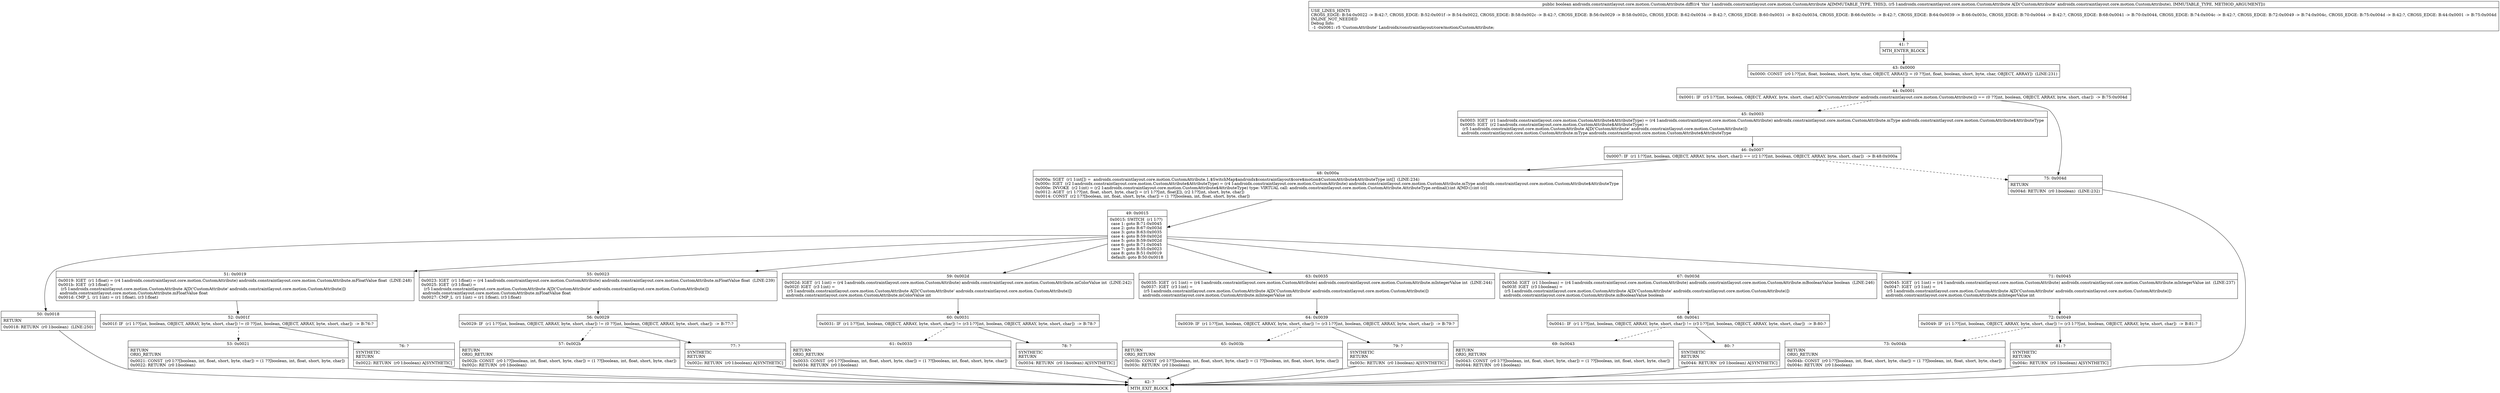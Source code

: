 digraph "CFG forandroidx.constraintlayout.core.motion.CustomAttribute.diff(Landroidx\/constraintlayout\/core\/motion\/CustomAttribute;)Z" {
Node_41 [shape=record,label="{41\:\ ?|MTH_ENTER_BLOCK\l}"];
Node_43 [shape=record,label="{43\:\ 0x0000|0x0000: CONST  (r0 I:??[int, float, boolean, short, byte, char, OBJECT, ARRAY]) = (0 ??[int, float, boolean, short, byte, char, OBJECT, ARRAY])  (LINE:231)\l}"];
Node_44 [shape=record,label="{44\:\ 0x0001|0x0001: IF  (r5 I:??[int, boolean, OBJECT, ARRAY, byte, short, char] A[D('CustomAttribute' androidx.constraintlayout.core.motion.CustomAttribute)]) == (0 ??[int, boolean, OBJECT, ARRAY, byte, short, char])  \-\> B:75:0x004d \l}"];
Node_45 [shape=record,label="{45\:\ 0x0003|0x0003: IGET  (r1 I:androidx.constraintlayout.core.motion.CustomAttribute$AttributeType) = (r4 I:androidx.constraintlayout.core.motion.CustomAttribute) androidx.constraintlayout.core.motion.CustomAttribute.mType androidx.constraintlayout.core.motion.CustomAttribute$AttributeType \l0x0005: IGET  (r2 I:androidx.constraintlayout.core.motion.CustomAttribute$AttributeType) = \l  (r5 I:androidx.constraintlayout.core.motion.CustomAttribute A[D('CustomAttribute' androidx.constraintlayout.core.motion.CustomAttribute)])\l androidx.constraintlayout.core.motion.CustomAttribute.mType androidx.constraintlayout.core.motion.CustomAttribute$AttributeType \l}"];
Node_46 [shape=record,label="{46\:\ 0x0007|0x0007: IF  (r1 I:??[int, boolean, OBJECT, ARRAY, byte, short, char]) == (r2 I:??[int, boolean, OBJECT, ARRAY, byte, short, char])  \-\> B:48:0x000a \l}"];
Node_48 [shape=record,label="{48\:\ 0x000a|0x000a: SGET  (r1 I:int[]) =  androidx.constraintlayout.core.motion.CustomAttribute.1.$SwitchMap$androidx$constraintlayout$core$motion$CustomAttribute$AttributeType int[]  (LINE:234)\l0x000c: IGET  (r2 I:androidx.constraintlayout.core.motion.CustomAttribute$AttributeType) = (r4 I:androidx.constraintlayout.core.motion.CustomAttribute) androidx.constraintlayout.core.motion.CustomAttribute.mType androidx.constraintlayout.core.motion.CustomAttribute$AttributeType \l0x000e: INVOKE  (r2 I:int) = (r2 I:androidx.constraintlayout.core.motion.CustomAttribute$AttributeType) type: VIRTUAL call: androidx.constraintlayout.core.motion.CustomAttribute.AttributeType.ordinal():int A[MD:():int (c)]\l0x0012: AGET  (r1 I:??[int, float, short, byte, char]) = (r1 I:??[int, float][]), (r2 I:??[int, short, byte, char]) \l0x0014: CONST  (r2 I:??[boolean, int, float, short, byte, char]) = (1 ??[boolean, int, float, short, byte, char]) \l}"];
Node_49 [shape=record,label="{49\:\ 0x0015|0x0015: SWITCH  (r1 I:??)\l case 1: goto B:71:0x0045\l case 2: goto B:67:0x003d\l case 3: goto B:63:0x0035\l case 4: goto B:59:0x002d\l case 5: goto B:59:0x002d\l case 6: goto B:71:0x0045\l case 7: goto B:55:0x0023\l case 8: goto B:51:0x0019\l default: goto B:50:0x0018 \l}"];
Node_50 [shape=record,label="{50\:\ 0x0018|RETURN\l|0x0018: RETURN  (r0 I:boolean)  (LINE:250)\l}"];
Node_42 [shape=record,label="{42\:\ ?|MTH_EXIT_BLOCK\l}"];
Node_51 [shape=record,label="{51\:\ 0x0019|0x0019: IGET  (r1 I:float) = (r4 I:androidx.constraintlayout.core.motion.CustomAttribute) androidx.constraintlayout.core.motion.CustomAttribute.mFloatValue float  (LINE:248)\l0x001b: IGET  (r3 I:float) = \l  (r5 I:androidx.constraintlayout.core.motion.CustomAttribute A[D('CustomAttribute' androidx.constraintlayout.core.motion.CustomAttribute)])\l androidx.constraintlayout.core.motion.CustomAttribute.mFloatValue float \l0x001d: CMP_L  (r1 I:int) = (r1 I:float), (r3 I:float) \l}"];
Node_52 [shape=record,label="{52\:\ 0x001f|0x001f: IF  (r1 I:??[int, boolean, OBJECT, ARRAY, byte, short, char]) != (0 ??[int, boolean, OBJECT, ARRAY, byte, short, char])  \-\> B:76:? \l}"];
Node_53 [shape=record,label="{53\:\ 0x0021|RETURN\lORIG_RETURN\l|0x0021: CONST  (r0 I:??[boolean, int, float, short, byte, char]) = (1 ??[boolean, int, float, short, byte, char]) \l0x0022: RETURN  (r0 I:boolean) \l}"];
Node_76 [shape=record,label="{76\:\ ?|SYNTHETIC\lRETURN\l|0x0022: RETURN  (r0 I:boolean) A[SYNTHETIC]\l}"];
Node_55 [shape=record,label="{55\:\ 0x0023|0x0023: IGET  (r1 I:float) = (r4 I:androidx.constraintlayout.core.motion.CustomAttribute) androidx.constraintlayout.core.motion.CustomAttribute.mFloatValue float  (LINE:239)\l0x0025: IGET  (r3 I:float) = \l  (r5 I:androidx.constraintlayout.core.motion.CustomAttribute A[D('CustomAttribute' androidx.constraintlayout.core.motion.CustomAttribute)])\l androidx.constraintlayout.core.motion.CustomAttribute.mFloatValue float \l0x0027: CMP_L  (r1 I:int) = (r1 I:float), (r3 I:float) \l}"];
Node_56 [shape=record,label="{56\:\ 0x0029|0x0029: IF  (r1 I:??[int, boolean, OBJECT, ARRAY, byte, short, char]) != (0 ??[int, boolean, OBJECT, ARRAY, byte, short, char])  \-\> B:77:? \l}"];
Node_57 [shape=record,label="{57\:\ 0x002b|RETURN\lORIG_RETURN\l|0x002b: CONST  (r0 I:??[boolean, int, float, short, byte, char]) = (1 ??[boolean, int, float, short, byte, char]) \l0x002c: RETURN  (r0 I:boolean) \l}"];
Node_77 [shape=record,label="{77\:\ ?|SYNTHETIC\lRETURN\l|0x002c: RETURN  (r0 I:boolean) A[SYNTHETIC]\l}"];
Node_59 [shape=record,label="{59\:\ 0x002d|0x002d: IGET  (r1 I:int) = (r4 I:androidx.constraintlayout.core.motion.CustomAttribute) androidx.constraintlayout.core.motion.CustomAttribute.mColorValue int  (LINE:242)\l0x002f: IGET  (r3 I:int) = \l  (r5 I:androidx.constraintlayout.core.motion.CustomAttribute A[D('CustomAttribute' androidx.constraintlayout.core.motion.CustomAttribute)])\l androidx.constraintlayout.core.motion.CustomAttribute.mColorValue int \l}"];
Node_60 [shape=record,label="{60\:\ 0x0031|0x0031: IF  (r1 I:??[int, boolean, OBJECT, ARRAY, byte, short, char]) != (r3 I:??[int, boolean, OBJECT, ARRAY, byte, short, char])  \-\> B:78:? \l}"];
Node_61 [shape=record,label="{61\:\ 0x0033|RETURN\lORIG_RETURN\l|0x0033: CONST  (r0 I:??[boolean, int, float, short, byte, char]) = (1 ??[boolean, int, float, short, byte, char]) \l0x0034: RETURN  (r0 I:boolean) \l}"];
Node_78 [shape=record,label="{78\:\ ?|SYNTHETIC\lRETURN\l|0x0034: RETURN  (r0 I:boolean) A[SYNTHETIC]\l}"];
Node_63 [shape=record,label="{63\:\ 0x0035|0x0035: IGET  (r1 I:int) = (r4 I:androidx.constraintlayout.core.motion.CustomAttribute) androidx.constraintlayout.core.motion.CustomAttribute.mIntegerValue int  (LINE:244)\l0x0037: IGET  (r3 I:int) = \l  (r5 I:androidx.constraintlayout.core.motion.CustomAttribute A[D('CustomAttribute' androidx.constraintlayout.core.motion.CustomAttribute)])\l androidx.constraintlayout.core.motion.CustomAttribute.mIntegerValue int \l}"];
Node_64 [shape=record,label="{64\:\ 0x0039|0x0039: IF  (r1 I:??[int, boolean, OBJECT, ARRAY, byte, short, char]) != (r3 I:??[int, boolean, OBJECT, ARRAY, byte, short, char])  \-\> B:79:? \l}"];
Node_65 [shape=record,label="{65\:\ 0x003b|RETURN\lORIG_RETURN\l|0x003b: CONST  (r0 I:??[boolean, int, float, short, byte, char]) = (1 ??[boolean, int, float, short, byte, char]) \l0x003c: RETURN  (r0 I:boolean) \l}"];
Node_79 [shape=record,label="{79\:\ ?|SYNTHETIC\lRETURN\l|0x003c: RETURN  (r0 I:boolean) A[SYNTHETIC]\l}"];
Node_67 [shape=record,label="{67\:\ 0x003d|0x003d: IGET  (r1 I:boolean) = (r4 I:androidx.constraintlayout.core.motion.CustomAttribute) androidx.constraintlayout.core.motion.CustomAttribute.mBooleanValue boolean  (LINE:246)\l0x003f: IGET  (r3 I:boolean) = \l  (r5 I:androidx.constraintlayout.core.motion.CustomAttribute A[D('CustomAttribute' androidx.constraintlayout.core.motion.CustomAttribute)])\l androidx.constraintlayout.core.motion.CustomAttribute.mBooleanValue boolean \l}"];
Node_68 [shape=record,label="{68\:\ 0x0041|0x0041: IF  (r1 I:??[int, boolean, OBJECT, ARRAY, byte, short, char]) != (r3 I:??[int, boolean, OBJECT, ARRAY, byte, short, char])  \-\> B:80:? \l}"];
Node_69 [shape=record,label="{69\:\ 0x0043|RETURN\lORIG_RETURN\l|0x0043: CONST  (r0 I:??[boolean, int, float, short, byte, char]) = (1 ??[boolean, int, float, short, byte, char]) \l0x0044: RETURN  (r0 I:boolean) \l}"];
Node_80 [shape=record,label="{80\:\ ?|SYNTHETIC\lRETURN\l|0x0044: RETURN  (r0 I:boolean) A[SYNTHETIC]\l}"];
Node_71 [shape=record,label="{71\:\ 0x0045|0x0045: IGET  (r1 I:int) = (r4 I:androidx.constraintlayout.core.motion.CustomAttribute) androidx.constraintlayout.core.motion.CustomAttribute.mIntegerValue int  (LINE:237)\l0x0047: IGET  (r3 I:int) = \l  (r5 I:androidx.constraintlayout.core.motion.CustomAttribute A[D('CustomAttribute' androidx.constraintlayout.core.motion.CustomAttribute)])\l androidx.constraintlayout.core.motion.CustomAttribute.mIntegerValue int \l}"];
Node_72 [shape=record,label="{72\:\ 0x0049|0x0049: IF  (r1 I:??[int, boolean, OBJECT, ARRAY, byte, short, char]) != (r3 I:??[int, boolean, OBJECT, ARRAY, byte, short, char])  \-\> B:81:? \l}"];
Node_73 [shape=record,label="{73\:\ 0x004b|RETURN\lORIG_RETURN\l|0x004b: CONST  (r0 I:??[boolean, int, float, short, byte, char]) = (1 ??[boolean, int, float, short, byte, char]) \l0x004c: RETURN  (r0 I:boolean) \l}"];
Node_81 [shape=record,label="{81\:\ ?|SYNTHETIC\lRETURN\l|0x004c: RETURN  (r0 I:boolean) A[SYNTHETIC]\l}"];
Node_75 [shape=record,label="{75\:\ 0x004d|RETURN\l|0x004d: RETURN  (r0 I:boolean)  (LINE:232)\l}"];
MethodNode[shape=record,label="{public boolean androidx.constraintlayout.core.motion.CustomAttribute.diff((r4 'this' I:androidx.constraintlayout.core.motion.CustomAttribute A[IMMUTABLE_TYPE, THIS]), (r5 I:androidx.constraintlayout.core.motion.CustomAttribute A[D('CustomAttribute' androidx.constraintlayout.core.motion.CustomAttribute), IMMUTABLE_TYPE, METHOD_ARGUMENT]))  | USE_LINES_HINTS\lCROSS_EDGE: B:54:0x0022 \-\> B:42:?, CROSS_EDGE: B:52:0x001f \-\> B:54:0x0022, CROSS_EDGE: B:58:0x002c \-\> B:42:?, CROSS_EDGE: B:56:0x0029 \-\> B:58:0x002c, CROSS_EDGE: B:62:0x0034 \-\> B:42:?, CROSS_EDGE: B:60:0x0031 \-\> B:62:0x0034, CROSS_EDGE: B:66:0x003c \-\> B:42:?, CROSS_EDGE: B:64:0x0039 \-\> B:66:0x003c, CROSS_EDGE: B:70:0x0044 \-\> B:42:?, CROSS_EDGE: B:68:0x0041 \-\> B:70:0x0044, CROSS_EDGE: B:74:0x004c \-\> B:42:?, CROSS_EDGE: B:72:0x0049 \-\> B:74:0x004c, CROSS_EDGE: B:75:0x004d \-\> B:42:?, CROSS_EDGE: B:44:0x0001 \-\> B:75:0x004d\lINLINE_NOT_NEEDED\lDebug Info:\l  \-1 \-0x0061: r5 'CustomAttribute' Landroidx\/constraintlayout\/core\/motion\/CustomAttribute;\l}"];
MethodNode -> Node_41;Node_41 -> Node_43;
Node_43 -> Node_44;
Node_44 -> Node_45[style=dashed];
Node_44 -> Node_75;
Node_45 -> Node_46;
Node_46 -> Node_48;
Node_46 -> Node_75[style=dashed];
Node_48 -> Node_49;
Node_49 -> Node_50;
Node_49 -> Node_51;
Node_49 -> Node_55;
Node_49 -> Node_59;
Node_49 -> Node_63;
Node_49 -> Node_67;
Node_49 -> Node_71;
Node_50 -> Node_42;
Node_51 -> Node_52;
Node_52 -> Node_53[style=dashed];
Node_52 -> Node_76;
Node_53 -> Node_42;
Node_76 -> Node_42;
Node_55 -> Node_56;
Node_56 -> Node_57[style=dashed];
Node_56 -> Node_77;
Node_57 -> Node_42;
Node_77 -> Node_42;
Node_59 -> Node_60;
Node_60 -> Node_61[style=dashed];
Node_60 -> Node_78;
Node_61 -> Node_42;
Node_78 -> Node_42;
Node_63 -> Node_64;
Node_64 -> Node_65[style=dashed];
Node_64 -> Node_79;
Node_65 -> Node_42;
Node_79 -> Node_42;
Node_67 -> Node_68;
Node_68 -> Node_69[style=dashed];
Node_68 -> Node_80;
Node_69 -> Node_42;
Node_80 -> Node_42;
Node_71 -> Node_72;
Node_72 -> Node_73[style=dashed];
Node_72 -> Node_81;
Node_73 -> Node_42;
Node_81 -> Node_42;
Node_75 -> Node_42;
}

